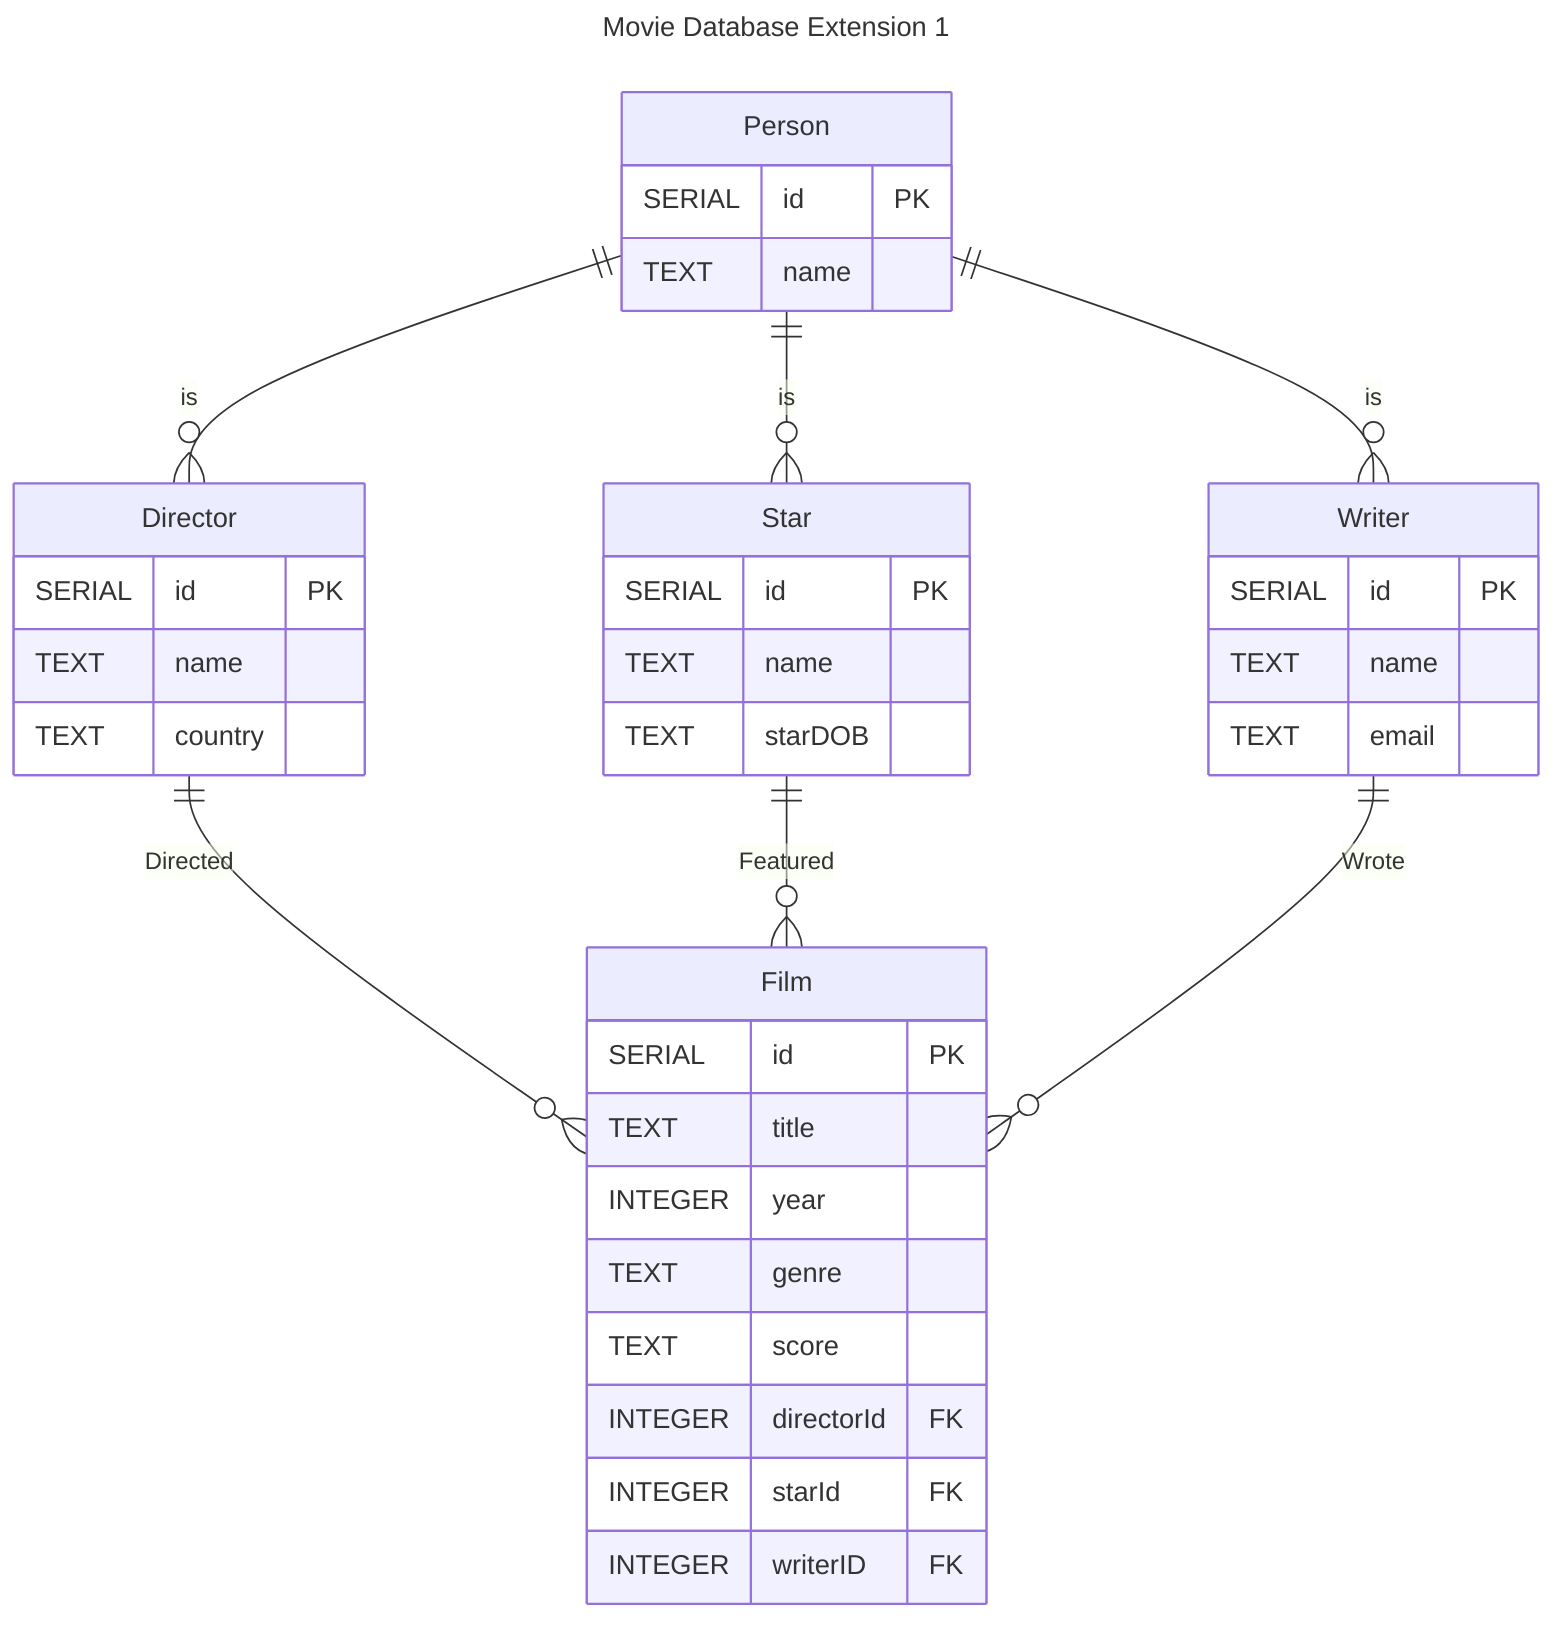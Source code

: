---
title: Movie Database Extension 1
---
erDiagram
    Person ||--o{ Director : "is"
    Person ||--o{ Star : "is"
    Person ||--o{ Writer : "is"
    Director ||--o{ Film : "Directed"
    Star ||--o{ Film : "Featured"
    Writer ||--o{ Film : "Wrote"
    Film{
        SERIAL id PK
        TEXT title
        INTEGER year
        TEXT genre
        TEXT score
        INTEGER directorId FK
        INTEGER starId FK
        INTEGER writerID FK
    }
    Director{
        SERIAL id PK
        TEXT name
        TEXT country
    }
    Star{
        SERIAL id PK
        TEXT name
        TEXT starDOB
    }
    Writer{
        SERIAL id PK
        TEXT name
        TEXT email
    }
    Person{
        SERIAL id PK
        TEXT name
    }